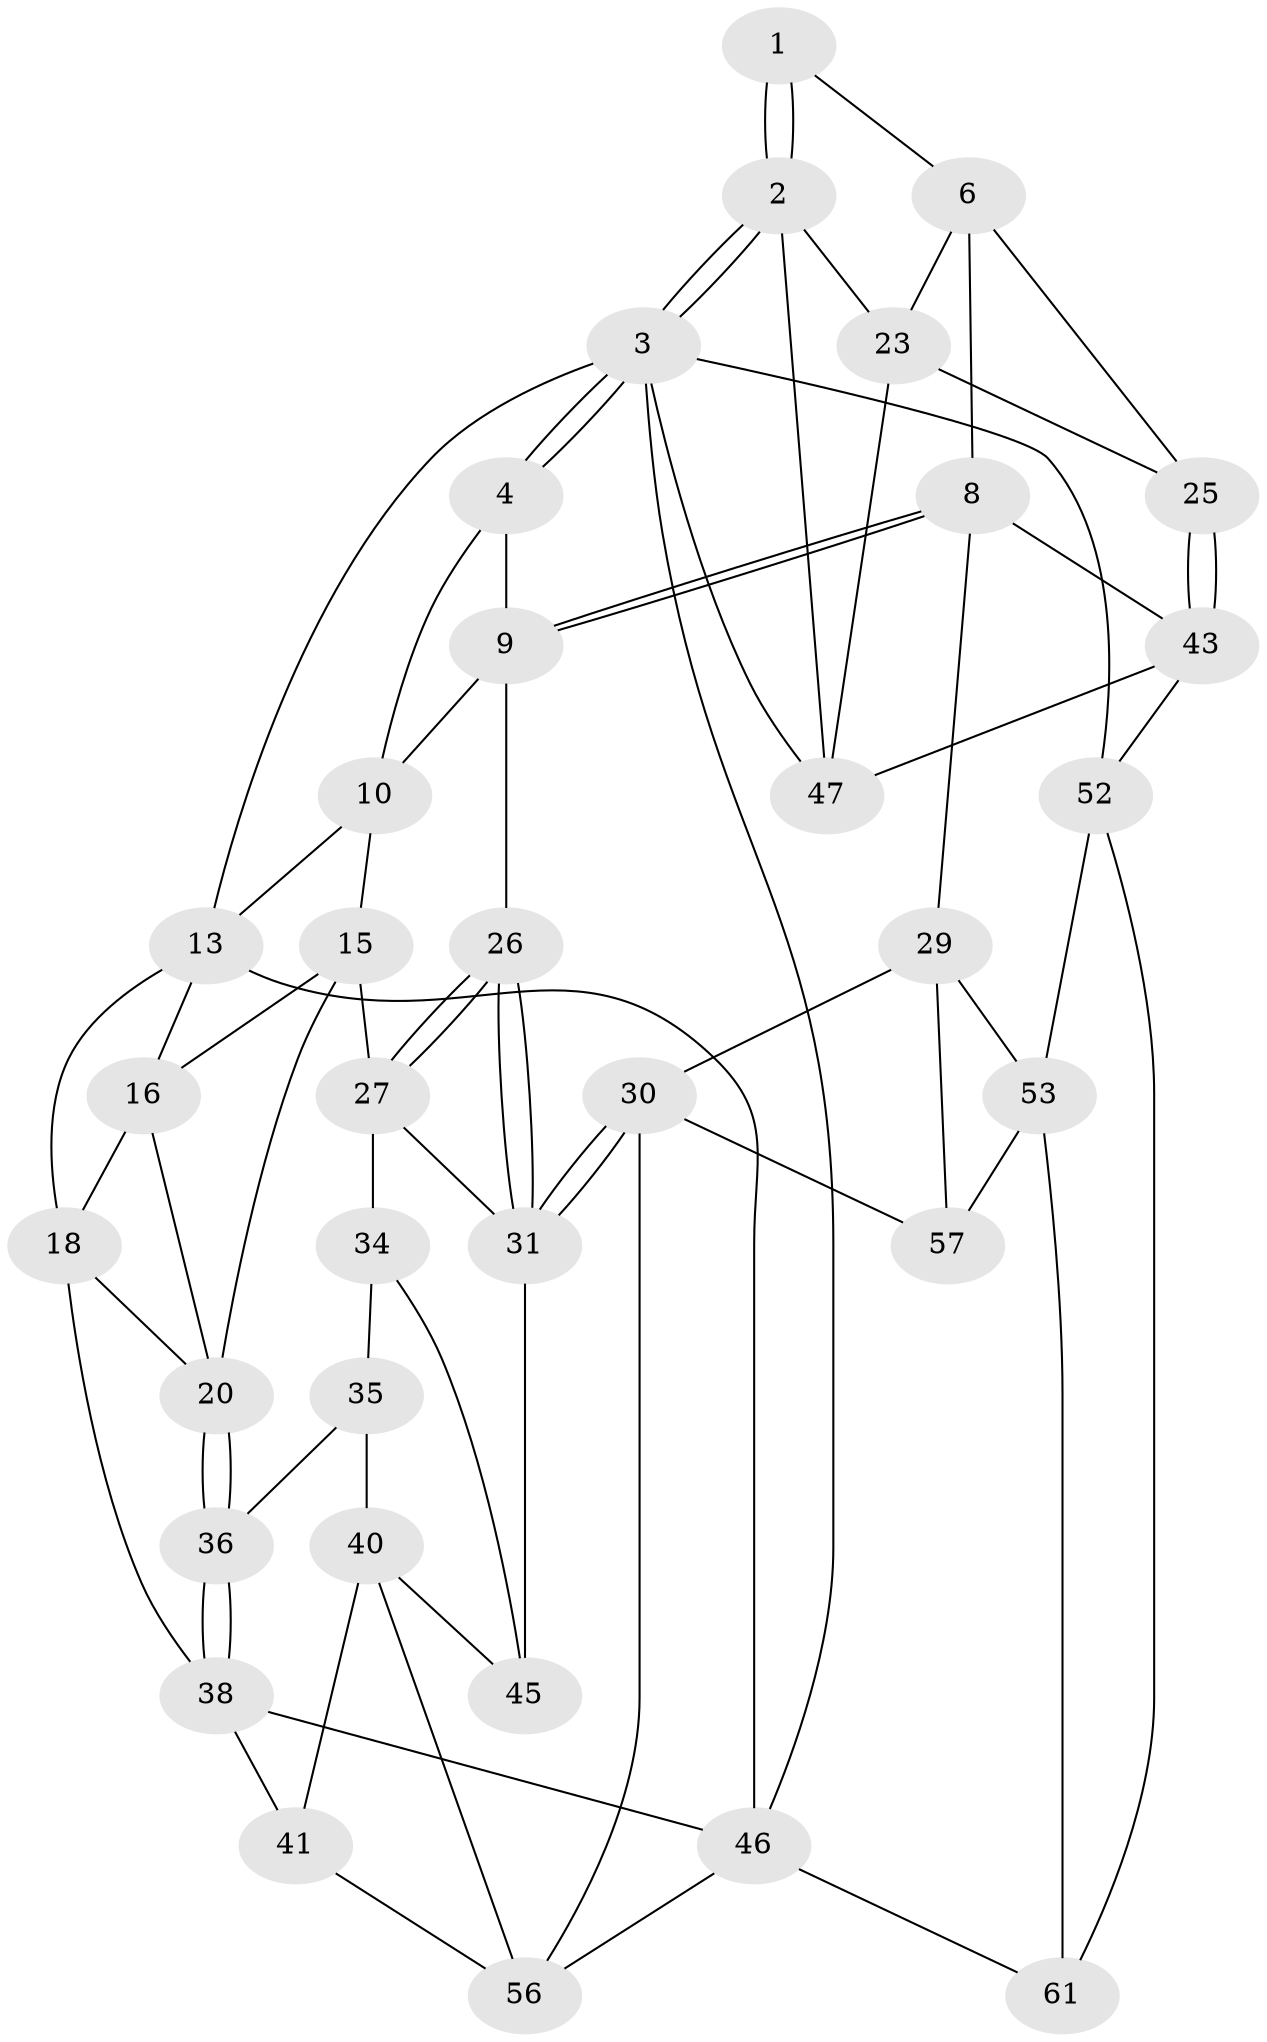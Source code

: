 // Generated by graph-tools (version 1.1) at 2025/52/02/27/25 19:52:43]
// undirected, 35 vertices, 76 edges
graph export_dot {
graph [start="1"]
  node [color=gray90,style=filled];
  1 [pos="+0.9033687658118275+0.2455304127914946"];
  2 [pos="+1+0.23012442246052167",super="+22"];
  3 [pos="+1+0",super="+48"];
  4 [pos="+1+0",super="+5"];
  6 [pos="+0.8996448484930036+0.3581464084984895",super="+7"];
  8 [pos="+0.6319833820586458+0.3772995949987272",super="+28"];
  9 [pos="+0.5647748487101103+0.26032313375048544",super="+12"];
  10 [pos="+0.5449920091513605+0",super="+11"];
  13 [pos="+0+0",super="+14"];
  15 [pos="+0.2923293502292684+0.29995490683594156",super="+19"];
  16 [pos="+0.09832297719483059+0.12572910550595573",super="+17"];
  18 [pos="+0+0.2254782820072289",super="+32"];
  20 [pos="+0.15068715533519317+0.44431527683165895",super="+21"];
  23 [pos="+0.9641348577615504+0.3743561560159207",super="+24"];
  25 [pos="+0.9034110268560561+0.5966103576041936"];
  26 [pos="+0.36231834239010563+0.5013695633698815"];
  27 [pos="+0.2415634392209381+0.42671531601099677",super="+33"];
  29 [pos="+0.5658458525781122+0.62663846100341",super="+54"];
  30 [pos="+0.46429338622207067+0.6649112050665811",super="+55"];
  31 [pos="+0.42512411740905404+0.661889029757567",super="+37"];
  34 [pos="+0.23847667979459863+0.5775890304586372",super="+44"];
  35 [pos="+0.13904675211518258+0.5400035220549858",super="+39"];
  36 [pos="+0.1378005270535699+0.5374374616163499"];
  38 [pos="+0+0.6988967577076312",super="+42"];
  40 [pos="+0.08352113376721632+0.7411830311513998",super="+51"];
  41 [pos="+0+0.7510618841367969"];
  43 [pos="+0.7785229736805014+0.6873335229739136",super="+50"];
  45 [pos="+0.373835528942567+0.6762425653637398"];
  46 [pos="+0+1",super="+62"];
  47 [pos="+1+0.6705909419805227",super="+49"];
  52 [pos="+0.7406247527080556+0.8555766629743145",super="+59"];
  53 [pos="+0.6865627970133545+0.8875025670103229",super="+60"];
  56 [pos="+0.27159493533547874+0.9263912520226026",super="+58"];
  57 [pos="+0.492334842841431+0.9158093214938193"];
  61 [pos="+0.6160714133232049+1"];
  1 -- 2;
  1 -- 2;
  1 -- 6;
  2 -- 3;
  2 -- 3;
  2 -- 23;
  2 -- 47;
  3 -- 4;
  3 -- 4;
  3 -- 13;
  3 -- 52;
  3 -- 46;
  3 -- 47;
  4 -- 10;
  4 -- 9;
  6 -- 23;
  6 -- 8;
  6 -- 25;
  8 -- 9;
  8 -- 9;
  8 -- 43;
  8 -- 29;
  9 -- 10;
  9 -- 26;
  10 -- 15;
  10 -- 13;
  13 -- 18;
  13 -- 46;
  13 -- 16;
  15 -- 16;
  15 -- 27;
  15 -- 20;
  16 -- 18;
  16 -- 20;
  18 -- 20;
  18 -- 38;
  20 -- 36;
  20 -- 36;
  23 -- 25;
  23 -- 47;
  25 -- 43;
  25 -- 43;
  26 -- 27;
  26 -- 27;
  26 -- 31;
  26 -- 31;
  27 -- 34;
  27 -- 31;
  29 -- 30;
  29 -- 57;
  29 -- 53;
  30 -- 31;
  30 -- 31;
  30 -- 56;
  30 -- 57;
  31 -- 45;
  34 -- 35 [weight=2];
  34 -- 45;
  35 -- 36;
  35 -- 40;
  36 -- 38;
  36 -- 38;
  38 -- 46;
  38 -- 41;
  40 -- 41;
  40 -- 56;
  40 -- 45;
  41 -- 56;
  43 -- 52;
  43 -- 47;
  46 -- 61;
  46 -- 56;
  52 -- 53;
  52 -- 61;
  53 -- 57;
  53 -- 61;
}
